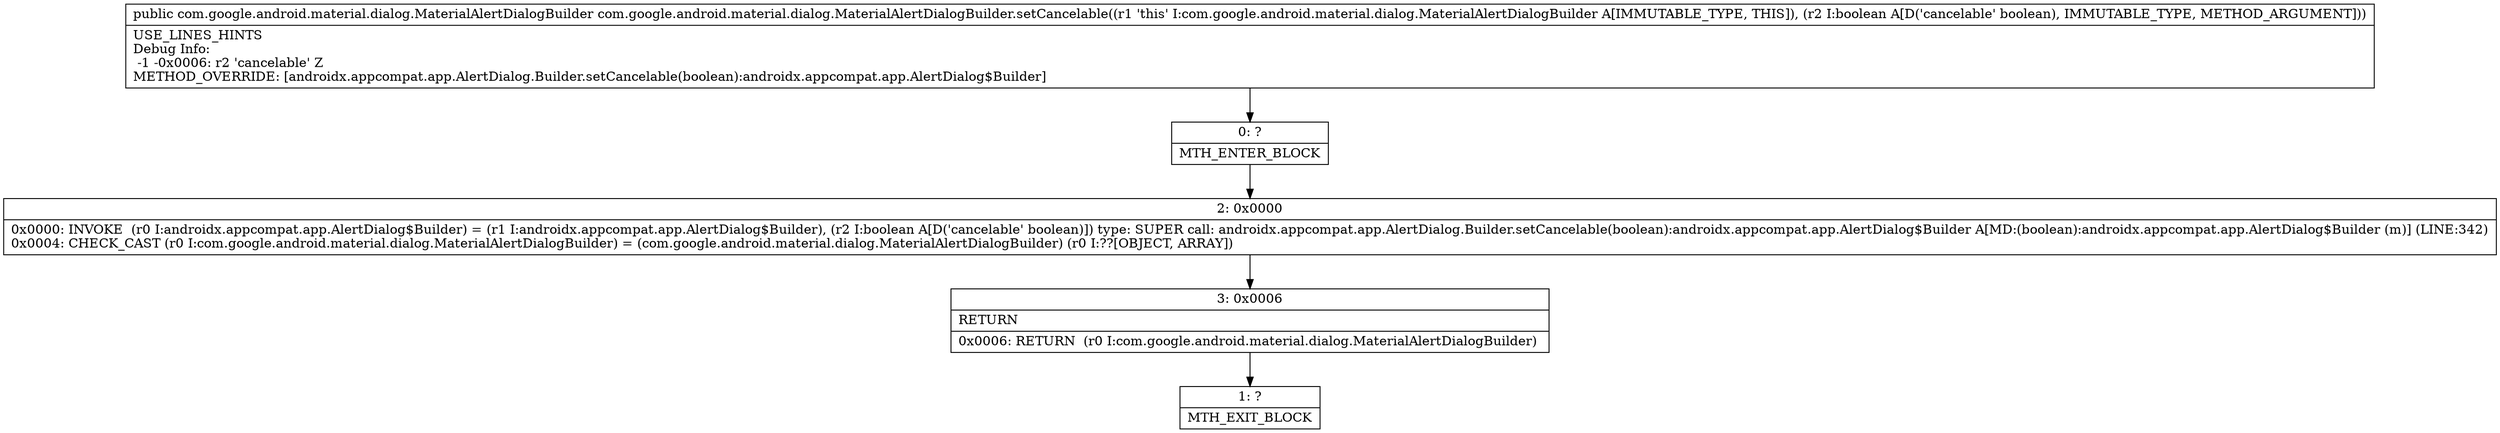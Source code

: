 digraph "CFG forcom.google.android.material.dialog.MaterialAlertDialogBuilder.setCancelable(Z)Lcom\/google\/android\/material\/dialog\/MaterialAlertDialogBuilder;" {
Node_0 [shape=record,label="{0\:\ ?|MTH_ENTER_BLOCK\l}"];
Node_2 [shape=record,label="{2\:\ 0x0000|0x0000: INVOKE  (r0 I:androidx.appcompat.app.AlertDialog$Builder) = (r1 I:androidx.appcompat.app.AlertDialog$Builder), (r2 I:boolean A[D('cancelable' boolean)]) type: SUPER call: androidx.appcompat.app.AlertDialog.Builder.setCancelable(boolean):androidx.appcompat.app.AlertDialog$Builder A[MD:(boolean):androidx.appcompat.app.AlertDialog$Builder (m)] (LINE:342)\l0x0004: CHECK_CAST (r0 I:com.google.android.material.dialog.MaterialAlertDialogBuilder) = (com.google.android.material.dialog.MaterialAlertDialogBuilder) (r0 I:??[OBJECT, ARRAY]) \l}"];
Node_3 [shape=record,label="{3\:\ 0x0006|RETURN\l|0x0006: RETURN  (r0 I:com.google.android.material.dialog.MaterialAlertDialogBuilder) \l}"];
Node_1 [shape=record,label="{1\:\ ?|MTH_EXIT_BLOCK\l}"];
MethodNode[shape=record,label="{public com.google.android.material.dialog.MaterialAlertDialogBuilder com.google.android.material.dialog.MaterialAlertDialogBuilder.setCancelable((r1 'this' I:com.google.android.material.dialog.MaterialAlertDialogBuilder A[IMMUTABLE_TYPE, THIS]), (r2 I:boolean A[D('cancelable' boolean), IMMUTABLE_TYPE, METHOD_ARGUMENT]))  | USE_LINES_HINTS\lDebug Info:\l  \-1 \-0x0006: r2 'cancelable' Z\lMETHOD_OVERRIDE: [androidx.appcompat.app.AlertDialog.Builder.setCancelable(boolean):androidx.appcompat.app.AlertDialog$Builder]\l}"];
MethodNode -> Node_0;Node_0 -> Node_2;
Node_2 -> Node_3;
Node_3 -> Node_1;
}

